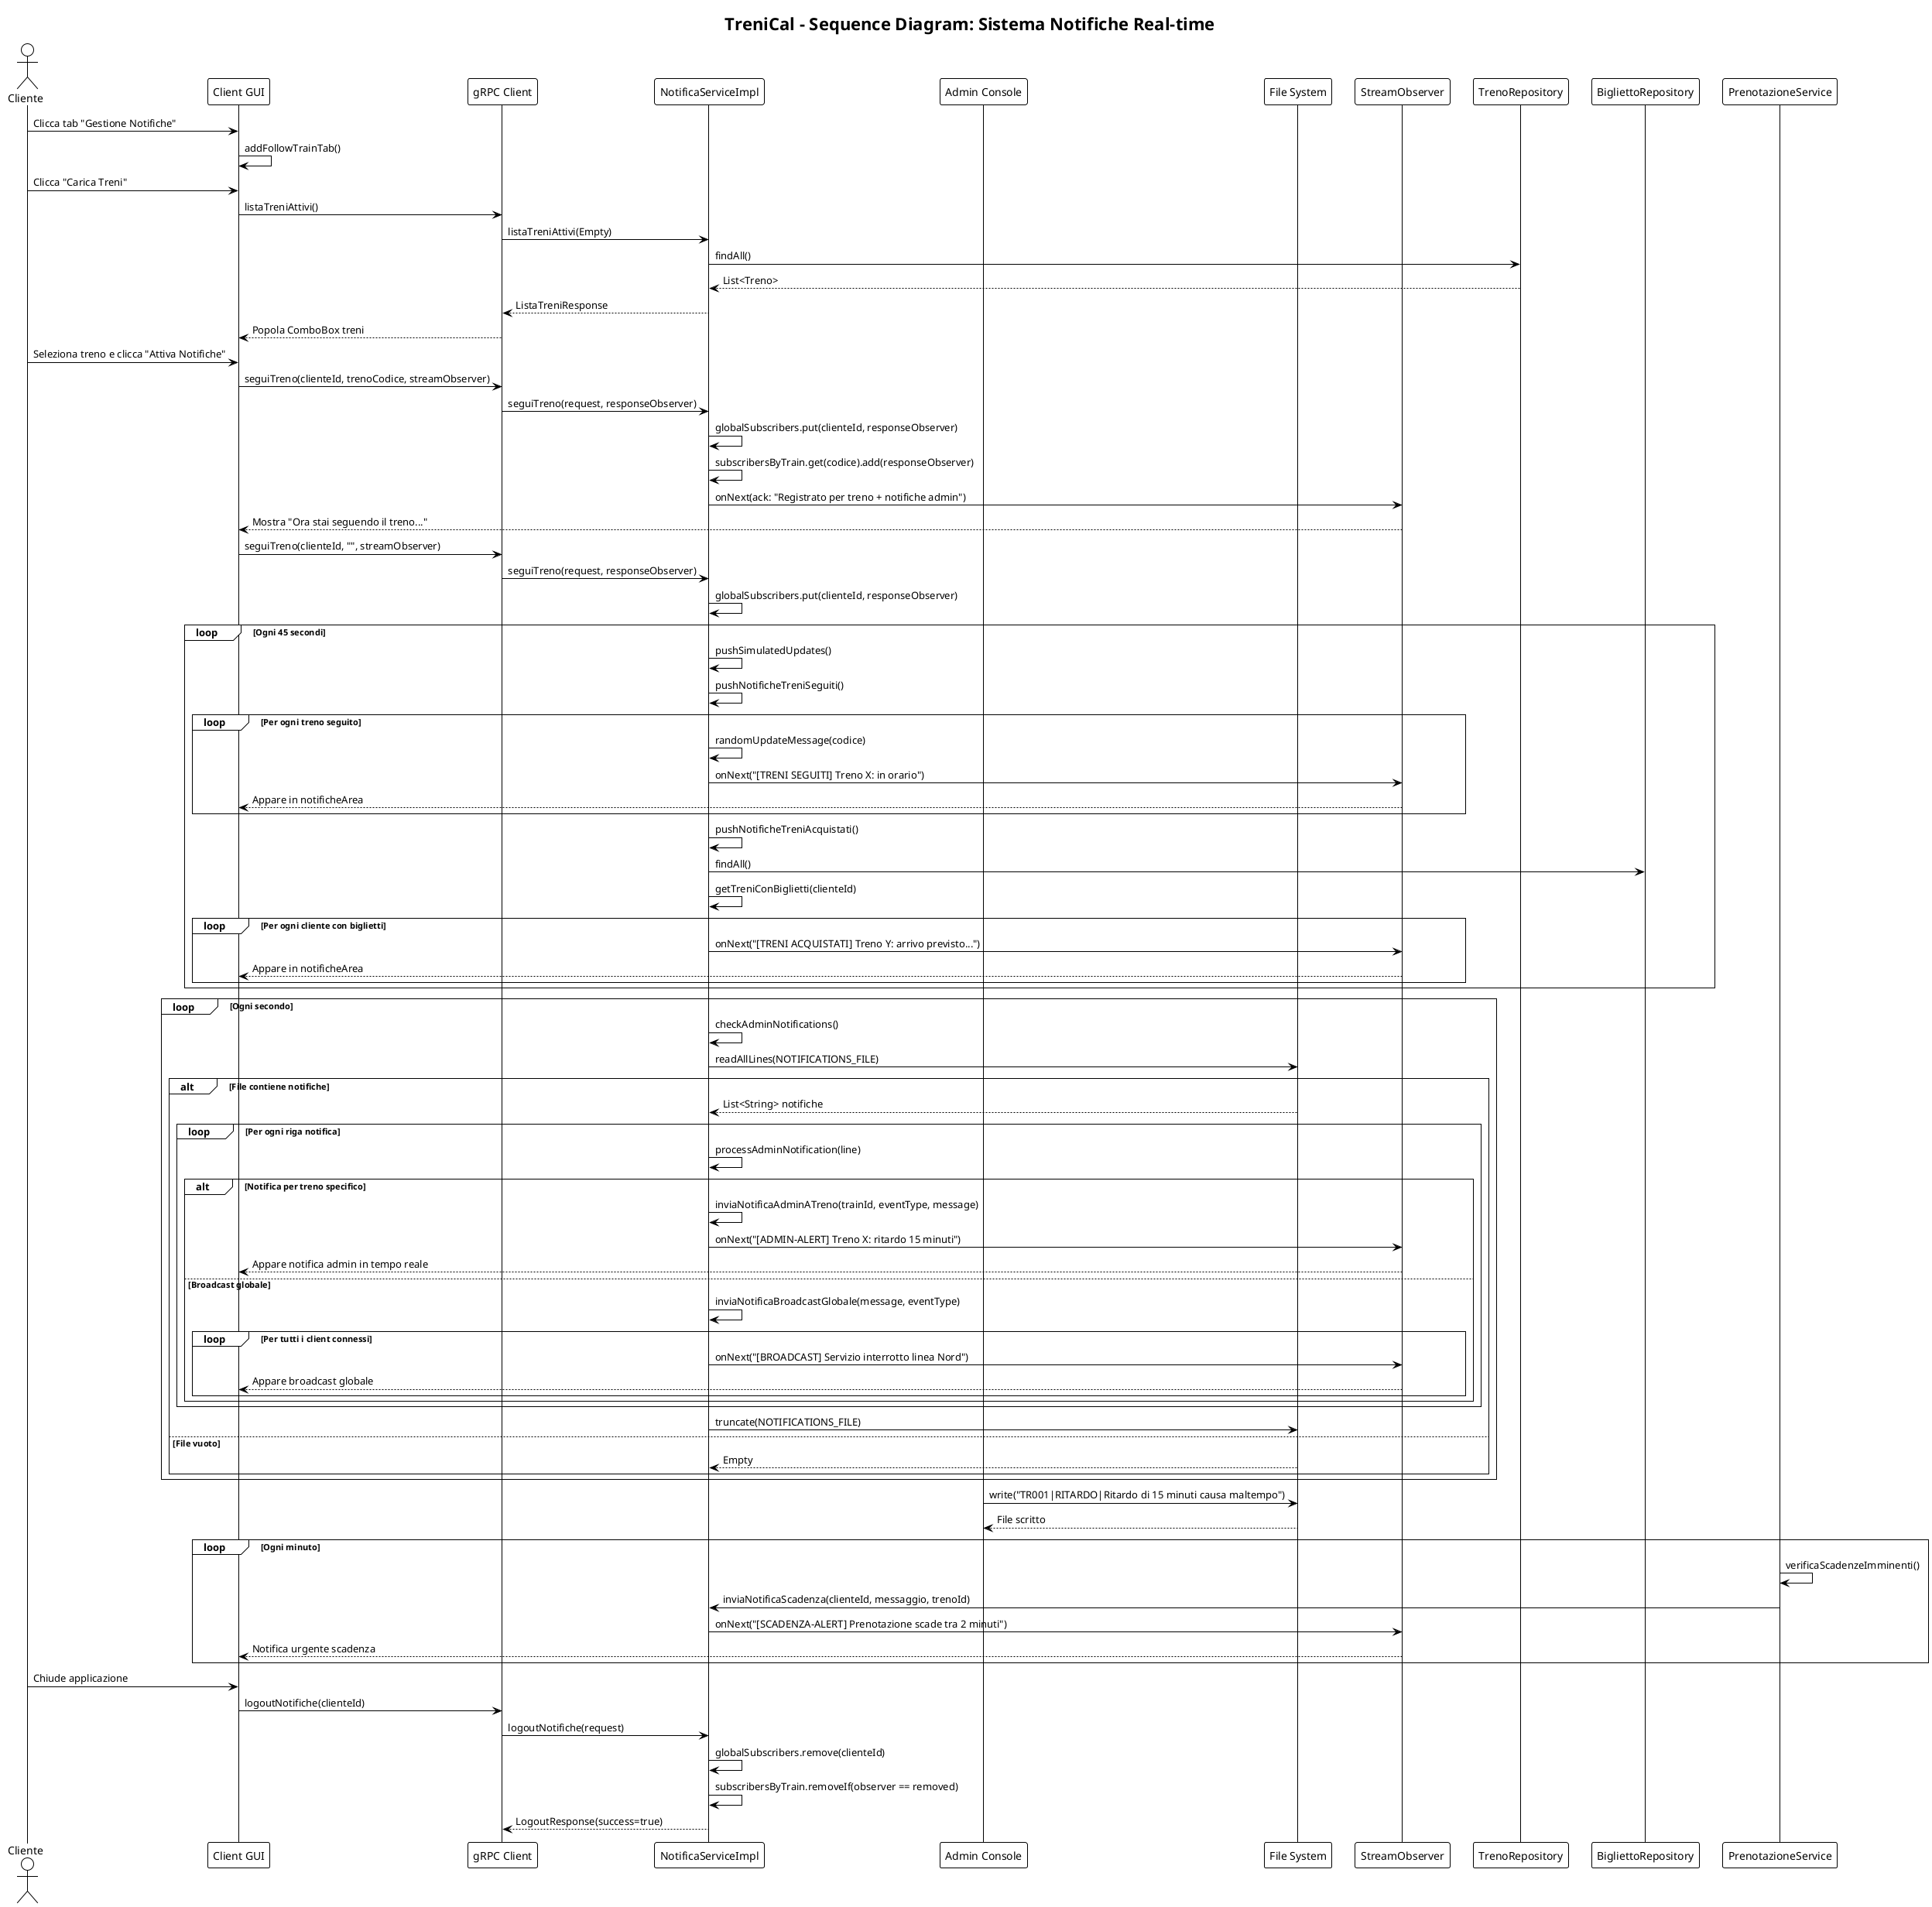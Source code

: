 @startuml
!theme plain
title TreniCal - Sequence Diagram: Sistema Notifiche Real-time

actor Cliente as C
participant "Client GUI" as GUI
participant "gRPC Client" as GC
participant "NotificaServiceImpl" as NSI
participant "Admin Console" as ADMIN
participant "File System" as FS
participant "StreamObserver" as SO

C -> GUI: Clicca tab "Gestione Notifiche"
GUI -> GUI: addFollowTrainTab()
C -> GUI: Clicca "Carica Treni"
GUI -> GC: listaTreniAttivi()
GC -> NSI: listaTreniAttivi(Empty)
NSI -> "TrenoRepository": findAll()
"TrenoRepository" --> NSI: List<Treno>
NSI --> GC: ListaTreniResponse
GC --> GUI: Popola ComboBox treni

C -> GUI: Seleziona treno e clicca "Attiva Notifiche"
GUI -> GC: seguiTreno(clienteId, trenoCodice, streamObserver)

GC -> NSI: seguiTreno(request, responseObserver)
NSI -> NSI: globalSubscribers.put(clienteId, responseObserver)
NSI -> NSI: subscribersByTrain.get(codice).add(responseObserver)
NSI -> SO: onNext(ack: "Registrato per treno + notifiche admin")
SO --> GUI: Mostra "Ora stai seguendo il treno..."

GUI -> GC: seguiTreno(clienteId, "", streamObserver)
GC -> NSI: seguiTreno(request, responseObserver)
NSI -> NSI: globalSubscribers.put(clienteId, responseObserver)

loop Ogni 45 secondi
    NSI -> NSI: pushSimulatedUpdates()
    NSI -> NSI: pushNotificheTreniSeguiti()
    loop Per ogni treno seguito
        NSI -> NSI: randomUpdateMessage(codice)
        NSI -> SO: onNext("[TRENI SEGUITI] Treno X: in orario")
        SO --> GUI: Appare in notificheArea
    end
    NSI -> NSI: pushNotificheTreniAcquistati()
    NSI -> "BigliettoRepository": findAll()
    NSI -> NSI: getTreniConBiglietti(clienteId)
    loop Per ogni cliente con biglietti
        NSI -> SO: onNext("[TRENI ACQUISTATI] Treno Y: arrivo previsto...")
        SO --> GUI: Appare in notificheArea
    end
end

loop Ogni secondo
    NSI -> NSI: checkAdminNotifications()
    NSI -> FS: readAllLines(NOTIFICATIONS_FILE)
    alt File contiene notifiche
        FS --> NSI: List<String> notifiche
        loop Per ogni riga notifica
            NSI -> NSI: processAdminNotification(line)
            alt Notifica per treno specifico
                NSI -> NSI: inviaNotificaAdminATreno(trainId, eventType, message)
                NSI -> SO: onNext("[ADMIN-ALERT] Treno X: ritardo 15 minuti")
                SO --> GUI: Appare notifica admin in tempo reale
            else Broadcast globale
                NSI -> NSI: inviaNotificaBroadcastGlobale(message, eventType)
                loop Per tutti i client connessi
                    NSI -> SO: onNext("[BROADCAST] Servizio interrotto linea Nord")
                    SO --> GUI: Appare broadcast globale
                end
            end
        end
        NSI -> FS: truncate(NOTIFICATIONS_FILE)
    else File vuoto
        FS --> NSI: Empty
    end
end

ADMIN -> FS: write("TR001|RITARDO|Ritardo di 15 minuti causa maltempo")
FS --> ADMIN: File scritto

loop Ogni minuto
    "PrenotazioneService" -> "PrenotazioneService": verificaScadenzeImminenti()
    "PrenotazioneService" -> NSI: inviaNotificaScadenza(clienteId, messaggio, trenoId)
    NSI -> SO: onNext("[SCADENZA-ALERT] Prenotazione scade tra 2 minuti")
    SO --> GUI: Notifica urgente scadenza
end

C -> GUI: Chiude applicazione
GUI -> GC: logoutNotifiche(clienteId)
GC -> NSI: logoutNotifiche(request)
NSI -> NSI: globalSubscribers.remove(clienteId)
NSI -> NSI: subscribersByTrain.removeIf(observer == removed)
NSI --> GC: LogoutResponse(success=true)

@enduml